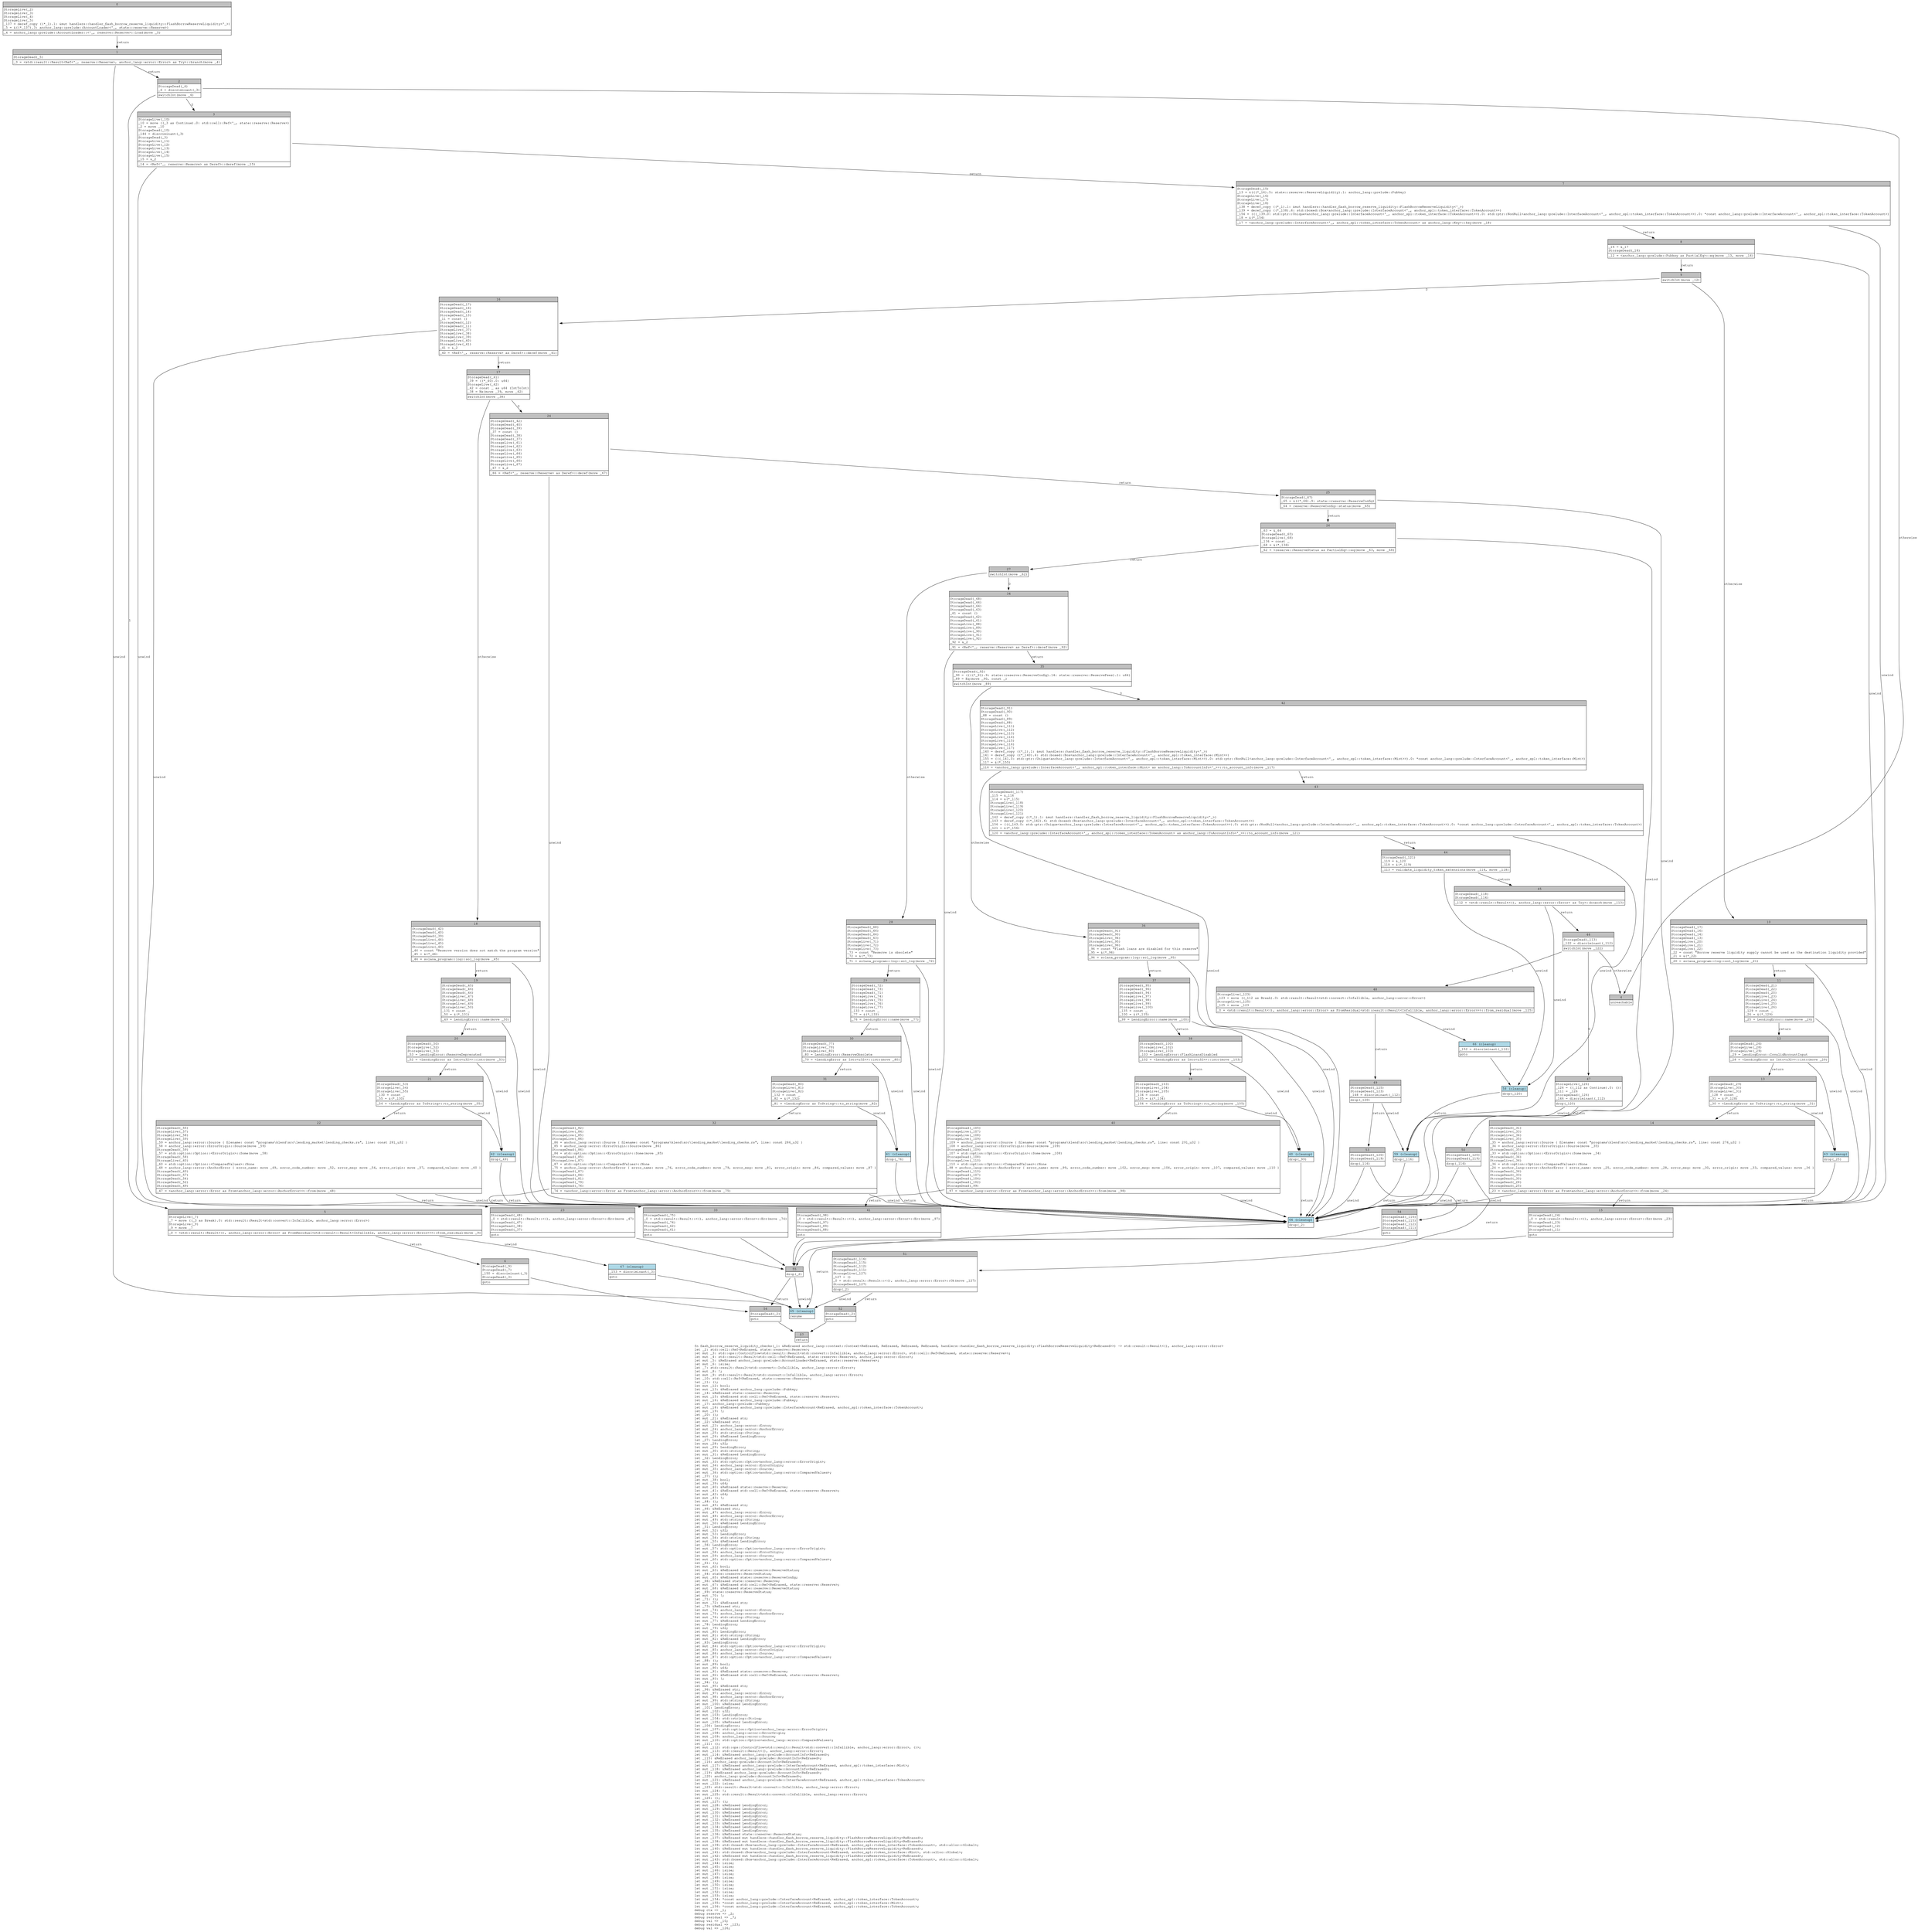 digraph Mir_0_1187 {
    graph [fontname="Courier, monospace"];
    node [fontname="Courier, monospace"];
    edge [fontname="Courier, monospace"];
    label=<fn flash_borrow_reserve_liquidity_checks(_1: &amp;ReErased anchor_lang::context::Context&lt;ReErased, ReErased, ReErased, ReErased, handlers::handler_flash_borrow_reserve_liquidity::FlashBorrowReserveLiquidity&lt;ReErased&gt;&gt;) -&gt; std::result::Result&lt;(), anchor_lang::error::Error&gt;<br align="left"/>let _2: std::cell::Ref&lt;ReErased, state::reserve::Reserve&gt;;<br align="left"/>let mut _3: std::ops::ControlFlow&lt;std::result::Result&lt;std::convert::Infallible, anchor_lang::error::Error&gt;, std::cell::Ref&lt;ReErased, state::reserve::Reserve&gt;&gt;;<br align="left"/>let mut _4: std::result::Result&lt;std::cell::Ref&lt;ReErased, state::reserve::Reserve&gt;, anchor_lang::error::Error&gt;;<br align="left"/>let mut _5: &amp;ReErased anchor_lang::prelude::AccountLoader&lt;ReErased, state::reserve::Reserve&gt;;<br align="left"/>let mut _6: isize;<br align="left"/>let _7: std::result::Result&lt;std::convert::Infallible, anchor_lang::error::Error&gt;;<br align="left"/>let mut _8: !;<br align="left"/>let mut _9: std::result::Result&lt;std::convert::Infallible, anchor_lang::error::Error&gt;;<br align="left"/>let _10: std::cell::Ref&lt;ReErased, state::reserve::Reserve&gt;;<br align="left"/>let _11: ();<br align="left"/>let mut _12: bool;<br align="left"/>let mut _13: &amp;ReErased anchor_lang::prelude::Pubkey;<br align="left"/>let _14: &amp;ReErased state::reserve::Reserve;<br align="left"/>let mut _15: &amp;ReErased std::cell::Ref&lt;ReErased, state::reserve::Reserve&gt;;<br align="left"/>let mut _16: &amp;ReErased anchor_lang::prelude::Pubkey;<br align="left"/>let _17: anchor_lang::prelude::Pubkey;<br align="left"/>let mut _18: &amp;ReErased anchor_lang::prelude::InterfaceAccount&lt;ReErased, anchor_spl::token_interface::TokenAccount&gt;;<br align="left"/>let mut _19: !;<br align="left"/>let _20: ();<br align="left"/>let mut _21: &amp;ReErased str;<br align="left"/>let _22: &amp;ReErased str;<br align="left"/>let mut _23: anchor_lang::error::Error;<br align="left"/>let mut _24: anchor_lang::error::AnchorError;<br align="left"/>let mut _25: std::string::String;<br align="left"/>let mut _26: &amp;ReErased LendingError;<br align="left"/>let _27: LendingError;<br align="left"/>let mut _28: u32;<br align="left"/>let mut _29: LendingError;<br align="left"/>let mut _30: std::string::String;<br align="left"/>let mut _31: &amp;ReErased LendingError;<br align="left"/>let _32: LendingError;<br align="left"/>let mut _33: std::option::Option&lt;anchor_lang::error::ErrorOrigin&gt;;<br align="left"/>let mut _34: anchor_lang::error::ErrorOrigin;<br align="left"/>let mut _35: anchor_lang::error::Source;<br align="left"/>let mut _36: std::option::Option&lt;anchor_lang::error::ComparedValues&gt;;<br align="left"/>let _37: ();<br align="left"/>let mut _38: bool;<br align="left"/>let mut _39: u64;<br align="left"/>let mut _40: &amp;ReErased state::reserve::Reserve;<br align="left"/>let mut _41: &amp;ReErased std::cell::Ref&lt;ReErased, state::reserve::Reserve&gt;;<br align="left"/>let mut _42: u64;<br align="left"/>let mut _43: !;<br align="left"/>let _44: ();<br align="left"/>let mut _45: &amp;ReErased str;<br align="left"/>let _46: &amp;ReErased str;<br align="left"/>let mut _47: anchor_lang::error::Error;<br align="left"/>let mut _48: anchor_lang::error::AnchorError;<br align="left"/>let mut _49: std::string::String;<br align="left"/>let mut _50: &amp;ReErased LendingError;<br align="left"/>let _51: LendingError;<br align="left"/>let mut _52: u32;<br align="left"/>let mut _53: LendingError;<br align="left"/>let mut _54: std::string::String;<br align="left"/>let mut _55: &amp;ReErased LendingError;<br align="left"/>let _56: LendingError;<br align="left"/>let mut _57: std::option::Option&lt;anchor_lang::error::ErrorOrigin&gt;;<br align="left"/>let mut _58: anchor_lang::error::ErrorOrigin;<br align="left"/>let mut _59: anchor_lang::error::Source;<br align="left"/>let mut _60: std::option::Option&lt;anchor_lang::error::ComparedValues&gt;;<br align="left"/>let _61: ();<br align="left"/>let mut _62: bool;<br align="left"/>let mut _63: &amp;ReErased state::reserve::ReserveStatus;<br align="left"/>let _64: state::reserve::ReserveStatus;<br align="left"/>let mut _65: &amp;ReErased state::reserve::ReserveConfig;<br align="left"/>let _66: &amp;ReErased state::reserve::Reserve;<br align="left"/>let mut _67: &amp;ReErased std::cell::Ref&lt;ReErased, state::reserve::Reserve&gt;;<br align="left"/>let mut _68: &amp;ReErased state::reserve::ReserveStatus;<br align="left"/>let _69: state::reserve::ReserveStatus;<br align="left"/>let mut _70: !;<br align="left"/>let _71: ();<br align="left"/>let mut _72: &amp;ReErased str;<br align="left"/>let _73: &amp;ReErased str;<br align="left"/>let mut _74: anchor_lang::error::Error;<br align="left"/>let mut _75: anchor_lang::error::AnchorError;<br align="left"/>let mut _76: std::string::String;<br align="left"/>let mut _77: &amp;ReErased LendingError;<br align="left"/>let _78: LendingError;<br align="left"/>let mut _79: u32;<br align="left"/>let mut _80: LendingError;<br align="left"/>let mut _81: std::string::String;<br align="left"/>let mut _82: &amp;ReErased LendingError;<br align="left"/>let _83: LendingError;<br align="left"/>let mut _84: std::option::Option&lt;anchor_lang::error::ErrorOrigin&gt;;<br align="left"/>let mut _85: anchor_lang::error::ErrorOrigin;<br align="left"/>let mut _86: anchor_lang::error::Source;<br align="left"/>let mut _87: std::option::Option&lt;anchor_lang::error::ComparedValues&gt;;<br align="left"/>let _88: ();<br align="left"/>let mut _89: bool;<br align="left"/>let mut _90: u64;<br align="left"/>let mut _91: &amp;ReErased state::reserve::Reserve;<br align="left"/>let mut _92: &amp;ReErased std::cell::Ref&lt;ReErased, state::reserve::Reserve&gt;;<br align="left"/>let mut _93: !;<br align="left"/>let _94: ();<br align="left"/>let mut _95: &amp;ReErased str;<br align="left"/>let _96: &amp;ReErased str;<br align="left"/>let mut _97: anchor_lang::error::Error;<br align="left"/>let mut _98: anchor_lang::error::AnchorError;<br align="left"/>let mut _99: std::string::String;<br align="left"/>let mut _100: &amp;ReErased LendingError;<br align="left"/>let _101: LendingError;<br align="left"/>let mut _102: u32;<br align="left"/>let mut _103: LendingError;<br align="left"/>let mut _104: std::string::String;<br align="left"/>let mut _105: &amp;ReErased LendingError;<br align="left"/>let _106: LendingError;<br align="left"/>let mut _107: std::option::Option&lt;anchor_lang::error::ErrorOrigin&gt;;<br align="left"/>let mut _108: anchor_lang::error::ErrorOrigin;<br align="left"/>let mut _109: anchor_lang::error::Source;<br align="left"/>let mut _110: std::option::Option&lt;anchor_lang::error::ComparedValues&gt;;<br align="left"/>let _111: ();<br align="left"/>let mut _112: std::ops::ControlFlow&lt;std::result::Result&lt;std::convert::Infallible, anchor_lang::error::Error&gt;, ()&gt;;<br align="left"/>let mut _113: std::result::Result&lt;(), anchor_lang::error::Error&gt;;<br align="left"/>let mut _114: &amp;ReErased anchor_lang::prelude::AccountInfo&lt;ReErased&gt;;<br align="left"/>let _115: &amp;ReErased anchor_lang::prelude::AccountInfo&lt;ReErased&gt;;<br align="left"/>let _116: anchor_lang::prelude::AccountInfo&lt;ReErased&gt;;<br align="left"/>let mut _117: &amp;ReErased anchor_lang::prelude::InterfaceAccount&lt;ReErased, anchor_spl::token_interface::Mint&gt;;<br align="left"/>let mut _118: &amp;ReErased anchor_lang::prelude::AccountInfo&lt;ReErased&gt;;<br align="left"/>let _119: &amp;ReErased anchor_lang::prelude::AccountInfo&lt;ReErased&gt;;<br align="left"/>let _120: anchor_lang::prelude::AccountInfo&lt;ReErased&gt;;<br align="left"/>let mut _121: &amp;ReErased anchor_lang::prelude::InterfaceAccount&lt;ReErased, anchor_spl::token_interface::TokenAccount&gt;;<br align="left"/>let mut _122: isize;<br align="left"/>let _123: std::result::Result&lt;std::convert::Infallible, anchor_lang::error::Error&gt;;<br align="left"/>let mut _124: !;<br align="left"/>let mut _125: std::result::Result&lt;std::convert::Infallible, anchor_lang::error::Error&gt;;<br align="left"/>let _126: ();<br align="left"/>let mut _127: ();<br align="left"/>let mut _128: &amp;ReErased LendingError;<br align="left"/>let mut _129: &amp;ReErased LendingError;<br align="left"/>let mut _130: &amp;ReErased LendingError;<br align="left"/>let mut _131: &amp;ReErased LendingError;<br align="left"/>let mut _132: &amp;ReErased LendingError;<br align="left"/>let mut _133: &amp;ReErased LendingError;<br align="left"/>let mut _134: &amp;ReErased LendingError;<br align="left"/>let mut _135: &amp;ReErased LendingError;<br align="left"/>let mut _136: &amp;ReErased state::reserve::ReserveStatus;<br align="left"/>let mut _137: &amp;ReErased mut handlers::handler_flash_borrow_reserve_liquidity::FlashBorrowReserveLiquidity&lt;ReErased&gt;;<br align="left"/>let mut _138: &amp;ReErased mut handlers::handler_flash_borrow_reserve_liquidity::FlashBorrowReserveLiquidity&lt;ReErased&gt;;<br align="left"/>let mut _139: std::boxed::Box&lt;anchor_lang::prelude::InterfaceAccount&lt;ReErased, anchor_spl::token_interface::TokenAccount&gt;, std::alloc::Global&gt;;<br align="left"/>let mut _140: &amp;ReErased mut handlers::handler_flash_borrow_reserve_liquidity::FlashBorrowReserveLiquidity&lt;ReErased&gt;;<br align="left"/>let mut _141: std::boxed::Box&lt;anchor_lang::prelude::InterfaceAccount&lt;ReErased, anchor_spl::token_interface::Mint&gt;, std::alloc::Global&gt;;<br align="left"/>let mut _142: &amp;ReErased mut handlers::handler_flash_borrow_reserve_liquidity::FlashBorrowReserveLiquidity&lt;ReErased&gt;;<br align="left"/>let mut _143: std::boxed::Box&lt;anchor_lang::prelude::InterfaceAccount&lt;ReErased, anchor_spl::token_interface::TokenAccount&gt;, std::alloc::Global&gt;;<br align="left"/>let mut _144: isize;<br align="left"/>let mut _145: isize;<br align="left"/>let mut _146: isize;<br align="left"/>let mut _147: isize;<br align="left"/>let mut _148: isize;<br align="left"/>let mut _149: isize;<br align="left"/>let mut _150: isize;<br align="left"/>let mut _151: isize;<br align="left"/>let mut _152: isize;<br align="left"/>let mut _153: isize;<br align="left"/>let mut _154: *const anchor_lang::prelude::InterfaceAccount&lt;ReErased, anchor_spl::token_interface::TokenAccount&gt;;<br align="left"/>let mut _155: *const anchor_lang::prelude::InterfaceAccount&lt;ReErased, anchor_spl::token_interface::Mint&gt;;<br align="left"/>let mut _156: *const anchor_lang::prelude::InterfaceAccount&lt;ReErased, anchor_spl::token_interface::TokenAccount&gt;;<br align="left"/>debug ctx =&gt; _1;<br align="left"/>debug reserve =&gt; _2;<br align="left"/>debug residual =&gt; _7;<br align="left"/>debug val =&gt; _10;<br align="left"/>debug residual =&gt; _123;<br align="left"/>debug val =&gt; _126;<br align="left"/>>;
    bb0__0_1187 [shape="none", label=<<table border="0" cellborder="1" cellspacing="0"><tr><td bgcolor="gray" align="center" colspan="1">0</td></tr><tr><td align="left" balign="left">StorageLive(_2)<br/>StorageLive(_3)<br/>StorageLive(_4)<br/>StorageLive(_5)<br/>_137 = deref_copy ((*_1).1: &amp;mut handlers::handler_flash_borrow_reserve_liquidity::FlashBorrowReserveLiquidity&lt;'_&gt;)<br/>_5 = &amp;((*_137).3: anchor_lang::prelude::AccountLoader&lt;'_, state::reserve::Reserve&gt;)<br/></td></tr><tr><td align="left">_4 = anchor_lang::prelude::AccountLoader::&lt;'_, reserve::Reserve&gt;::load(move _5)</td></tr></table>>];
    bb1__0_1187 [shape="none", label=<<table border="0" cellborder="1" cellspacing="0"><tr><td bgcolor="gray" align="center" colspan="1">1</td></tr><tr><td align="left" balign="left">StorageDead(_5)<br/></td></tr><tr><td align="left">_3 = &lt;std::result::Result&lt;Ref&lt;'_, reserve::Reserve&gt;, anchor_lang::error::Error&gt; as Try&gt;::branch(move _4)</td></tr></table>>];
    bb2__0_1187 [shape="none", label=<<table border="0" cellborder="1" cellspacing="0"><tr><td bgcolor="gray" align="center" colspan="1">2</td></tr><tr><td align="left" balign="left">StorageDead(_4)<br/>_6 = discriminant(_3)<br/></td></tr><tr><td align="left">switchInt(move _6)</td></tr></table>>];
    bb3__0_1187 [shape="none", label=<<table border="0" cellborder="1" cellspacing="0"><tr><td bgcolor="gray" align="center" colspan="1">3</td></tr><tr><td align="left" balign="left">StorageLive(_10)<br/>_10 = move ((_3 as Continue).0: std::cell::Ref&lt;'_, state::reserve::Reserve&gt;)<br/>_2 = move _10<br/>StorageDead(_10)<br/>_144 = discriminant(_3)<br/>StorageDead(_3)<br/>StorageLive(_11)<br/>StorageLive(_12)<br/>StorageLive(_13)<br/>StorageLive(_14)<br/>StorageLive(_15)<br/>_15 = &amp;_2<br/></td></tr><tr><td align="left">_14 = &lt;Ref&lt;'_, reserve::Reserve&gt; as Deref&gt;::deref(move _15)</td></tr></table>>];
    bb4__0_1187 [shape="none", label=<<table border="0" cellborder="1" cellspacing="0"><tr><td bgcolor="gray" align="center" colspan="1">4</td></tr><tr><td align="left">unreachable</td></tr></table>>];
    bb5__0_1187 [shape="none", label=<<table border="0" cellborder="1" cellspacing="0"><tr><td bgcolor="gray" align="center" colspan="1">5</td></tr><tr><td align="left" balign="left">StorageLive(_7)<br/>_7 = move ((_3 as Break).0: std::result::Result&lt;std::convert::Infallible, anchor_lang::error::Error&gt;)<br/>StorageLive(_9)<br/>_9 = move _7<br/></td></tr><tr><td align="left">_0 = &lt;std::result::Result&lt;(), anchor_lang::error::Error&gt; as FromResidual&lt;std::result::Result&lt;Infallible, anchor_lang::error::Error&gt;&gt;&gt;::from_residual(move _9)</td></tr></table>>];
    bb6__0_1187 [shape="none", label=<<table border="0" cellborder="1" cellspacing="0"><tr><td bgcolor="gray" align="center" colspan="1">6</td></tr><tr><td align="left" balign="left">StorageDead(_9)<br/>StorageDead(_7)<br/>_150 = discriminant(_3)<br/>StorageDead(_3)<br/></td></tr><tr><td align="left">goto</td></tr></table>>];
    bb7__0_1187 [shape="none", label=<<table border="0" cellborder="1" cellspacing="0"><tr><td bgcolor="gray" align="center" colspan="1">7</td></tr><tr><td align="left" balign="left">StorageDead(_15)<br/>_13 = &amp;(((*_14).5: state::reserve::ReserveLiquidity).1: anchor_lang::prelude::Pubkey)<br/>StorageLive(_16)<br/>StorageLive(_17)<br/>StorageLive(_18)<br/>_138 = deref_copy ((*_1).1: &amp;mut handlers::handler_flash_borrow_reserve_liquidity::FlashBorrowReserveLiquidity&lt;'_&gt;)<br/>_139 = deref_copy ((*_138).6: std::boxed::Box&lt;anchor_lang::prelude::InterfaceAccount&lt;'_, anchor_spl::token_interface::TokenAccount&gt;&gt;)<br/>_154 = (((_139.0: std::ptr::Unique&lt;anchor_lang::prelude::InterfaceAccount&lt;'_, anchor_spl::token_interface::TokenAccount&gt;&gt;).0: std::ptr::NonNull&lt;anchor_lang::prelude::InterfaceAccount&lt;'_, anchor_spl::token_interface::TokenAccount&gt;&gt;).0: *const anchor_lang::prelude::InterfaceAccount&lt;'_, anchor_spl::token_interface::TokenAccount&gt;)<br/>_18 = &amp;(*_154)<br/></td></tr><tr><td align="left">_17 = &lt;anchor_lang::prelude::InterfaceAccount&lt;'_, anchor_spl::token_interface::TokenAccount&gt; as anchor_lang::Key&gt;::key(move _18)</td></tr></table>>];
    bb8__0_1187 [shape="none", label=<<table border="0" cellborder="1" cellspacing="0"><tr><td bgcolor="gray" align="center" colspan="1">8</td></tr><tr><td align="left" balign="left">_16 = &amp;_17<br/>StorageDead(_18)<br/></td></tr><tr><td align="left">_12 = &lt;anchor_lang::prelude::Pubkey as PartialEq&gt;::eq(move _13, move _16)</td></tr></table>>];
    bb9__0_1187 [shape="none", label=<<table border="0" cellborder="1" cellspacing="0"><tr><td bgcolor="gray" align="center" colspan="1">9</td></tr><tr><td align="left">switchInt(move _12)</td></tr></table>>];
    bb10__0_1187 [shape="none", label=<<table border="0" cellborder="1" cellspacing="0"><tr><td bgcolor="gray" align="center" colspan="1">10</td></tr><tr><td align="left" balign="left">StorageDead(_17)<br/>StorageDead(_16)<br/>StorageDead(_14)<br/>StorageDead(_13)<br/>StorageLive(_20)<br/>StorageLive(_21)<br/>StorageLive(_22)<br/>_22 = const &quot;Borrow reserve liquidity supply cannot be used as the destination liquidity provided&quot;<br/>_21 = &amp;(*_22)<br/></td></tr><tr><td align="left">_20 = solana_program::log::sol_log(move _21)</td></tr></table>>];
    bb11__0_1187 [shape="none", label=<<table border="0" cellborder="1" cellspacing="0"><tr><td bgcolor="gray" align="center" colspan="1">11</td></tr><tr><td align="left" balign="left">StorageDead(_21)<br/>StorageDead(_22)<br/>StorageDead(_20)<br/>StorageLive(_23)<br/>StorageLive(_24)<br/>StorageLive(_25)<br/>StorageLive(_26)<br/>_129 = const _<br/>_26 = &amp;(*_129)<br/></td></tr><tr><td align="left">_25 = LendingError::name(move _26)</td></tr></table>>];
    bb12__0_1187 [shape="none", label=<<table border="0" cellborder="1" cellspacing="0"><tr><td bgcolor="gray" align="center" colspan="1">12</td></tr><tr><td align="left" balign="left">StorageDead(_26)<br/>StorageLive(_28)<br/>StorageLive(_29)<br/>_29 = LendingError::InvalidAccountInput<br/></td></tr><tr><td align="left">_28 = &lt;LendingError as Into&lt;u32&gt;&gt;::into(move _29)</td></tr></table>>];
    bb13__0_1187 [shape="none", label=<<table border="0" cellborder="1" cellspacing="0"><tr><td bgcolor="gray" align="center" colspan="1">13</td></tr><tr><td align="left" balign="left">StorageDead(_29)<br/>StorageLive(_30)<br/>StorageLive(_31)<br/>_128 = const _<br/>_31 = &amp;(*_128)<br/></td></tr><tr><td align="left">_30 = &lt;LendingError as ToString&gt;::to_string(move _31)</td></tr></table>>];
    bb14__0_1187 [shape="none", label=<<table border="0" cellborder="1" cellspacing="0"><tr><td bgcolor="gray" align="center" colspan="1">14</td></tr><tr><td align="left" balign="left">StorageDead(_31)<br/>StorageLive(_33)<br/>StorageLive(_34)<br/>StorageLive(_35)<br/>_35 = anchor_lang::error::Source { filename: const &quot;programs\\klend\\src\\lending_market\\lending_checks.rs&quot;, line: const 276_u32 }<br/>_34 = anchor_lang::error::ErrorOrigin::Source(move _35)<br/>StorageDead(_35)<br/>_33 = std::option::Option::&lt;ErrorOrigin&gt;::Some(move _34)<br/>StorageDead(_34)<br/>StorageLive(_36)<br/>_36 = std::option::Option::&lt;ComparedValues&gt;::None<br/>_24 = anchor_lang::error::AnchorError { error_name: move _25, error_code_number: move _28, error_msg: move _30, error_origin: move _33, compared_values: move _36 }<br/>StorageDead(_36)<br/>StorageDead(_33)<br/>StorageDead(_30)<br/>StorageDead(_28)<br/>StorageDead(_25)<br/></td></tr><tr><td align="left">_23 = &lt;anchor_lang::error::Error as From&lt;anchor_lang::error::AnchorError&gt;&gt;::from(move _24)</td></tr></table>>];
    bb15__0_1187 [shape="none", label=<<table border="0" cellborder="1" cellspacing="0"><tr><td bgcolor="gray" align="center" colspan="1">15</td></tr><tr><td align="left" balign="left">StorageDead(_24)<br/>_0 = std::result::Result::&lt;(), anchor_lang::error::Error&gt;::Err(move _23)<br/>StorageDead(_23)<br/>StorageDead(_12)<br/>StorageDead(_11)<br/></td></tr><tr><td align="left">goto</td></tr></table>>];
    bb16__0_1187 [shape="none", label=<<table border="0" cellborder="1" cellspacing="0"><tr><td bgcolor="gray" align="center" colspan="1">16</td></tr><tr><td align="left" balign="left">StorageDead(_17)<br/>StorageDead(_16)<br/>StorageDead(_14)<br/>StorageDead(_13)<br/>_11 = const ()<br/>StorageDead(_12)<br/>StorageDead(_11)<br/>StorageLive(_37)<br/>StorageLive(_38)<br/>StorageLive(_39)<br/>StorageLive(_40)<br/>StorageLive(_41)<br/>_41 = &amp;_2<br/></td></tr><tr><td align="left">_40 = &lt;Ref&lt;'_, reserve::Reserve&gt; as Deref&gt;::deref(move _41)</td></tr></table>>];
    bb17__0_1187 [shape="none", label=<<table border="0" cellborder="1" cellspacing="0"><tr><td bgcolor="gray" align="center" colspan="1">17</td></tr><tr><td align="left" balign="left">StorageDead(_41)<br/>_39 = ((*_40).0: u64)<br/>StorageLive(_42)<br/>_42 = const _ as u64 (IntToInt)<br/>_38 = Ne(move _39, move _42)<br/></td></tr><tr><td align="left">switchInt(move _38)</td></tr></table>>];
    bb18__0_1187 [shape="none", label=<<table border="0" cellborder="1" cellspacing="0"><tr><td bgcolor="gray" align="center" colspan="1">18</td></tr><tr><td align="left" balign="left">StorageDead(_42)<br/>StorageDead(_40)<br/>StorageDead(_39)<br/>StorageLive(_44)<br/>StorageLive(_45)<br/>StorageLive(_46)<br/>_46 = const &quot;Reserve version does not match the program version&quot;<br/>_45 = &amp;(*_46)<br/></td></tr><tr><td align="left">_44 = solana_program::log::sol_log(move _45)</td></tr></table>>];
    bb19__0_1187 [shape="none", label=<<table border="0" cellborder="1" cellspacing="0"><tr><td bgcolor="gray" align="center" colspan="1">19</td></tr><tr><td align="left" balign="left">StorageDead(_45)<br/>StorageDead(_46)<br/>StorageDead(_44)<br/>StorageLive(_47)<br/>StorageLive(_48)<br/>StorageLive(_49)<br/>StorageLive(_50)<br/>_131 = const _<br/>_50 = &amp;(*_131)<br/></td></tr><tr><td align="left">_49 = LendingError::name(move _50)</td></tr></table>>];
    bb20__0_1187 [shape="none", label=<<table border="0" cellborder="1" cellspacing="0"><tr><td bgcolor="gray" align="center" colspan="1">20</td></tr><tr><td align="left" balign="left">StorageDead(_50)<br/>StorageLive(_52)<br/>StorageLive(_53)<br/>_53 = LendingError::ReserveDeprecated<br/></td></tr><tr><td align="left">_52 = &lt;LendingError as Into&lt;u32&gt;&gt;::into(move _53)</td></tr></table>>];
    bb21__0_1187 [shape="none", label=<<table border="0" cellborder="1" cellspacing="0"><tr><td bgcolor="gray" align="center" colspan="1">21</td></tr><tr><td align="left" balign="left">StorageDead(_53)<br/>StorageLive(_54)<br/>StorageLive(_55)<br/>_130 = const _<br/>_55 = &amp;(*_130)<br/></td></tr><tr><td align="left">_54 = &lt;LendingError as ToString&gt;::to_string(move _55)</td></tr></table>>];
    bb22__0_1187 [shape="none", label=<<table border="0" cellborder="1" cellspacing="0"><tr><td bgcolor="gray" align="center" colspan="1">22</td></tr><tr><td align="left" balign="left">StorageDead(_55)<br/>StorageLive(_57)<br/>StorageLive(_58)<br/>StorageLive(_59)<br/>_59 = anchor_lang::error::Source { filename: const &quot;programs\\klend\\src\\lending_market\\lending_checks.rs&quot;, line: const 281_u32 }<br/>_58 = anchor_lang::error::ErrorOrigin::Source(move _59)<br/>StorageDead(_59)<br/>_57 = std::option::Option::&lt;ErrorOrigin&gt;::Some(move _58)<br/>StorageDead(_58)<br/>StorageLive(_60)<br/>_60 = std::option::Option::&lt;ComparedValues&gt;::None<br/>_48 = anchor_lang::error::AnchorError { error_name: move _49, error_code_number: move _52, error_msg: move _54, error_origin: move _57, compared_values: move _60 }<br/>StorageDead(_60)<br/>StorageDead(_57)<br/>StorageDead(_54)<br/>StorageDead(_52)<br/>StorageDead(_49)<br/></td></tr><tr><td align="left">_47 = &lt;anchor_lang::error::Error as From&lt;anchor_lang::error::AnchorError&gt;&gt;::from(move _48)</td></tr></table>>];
    bb23__0_1187 [shape="none", label=<<table border="0" cellborder="1" cellspacing="0"><tr><td bgcolor="gray" align="center" colspan="1">23</td></tr><tr><td align="left" balign="left">StorageDead(_48)<br/>_0 = std::result::Result::&lt;(), anchor_lang::error::Error&gt;::Err(move _47)<br/>StorageDead(_47)<br/>StorageDead(_38)<br/>StorageDead(_37)<br/></td></tr><tr><td align="left">goto</td></tr></table>>];
    bb24__0_1187 [shape="none", label=<<table border="0" cellborder="1" cellspacing="0"><tr><td bgcolor="gray" align="center" colspan="1">24</td></tr><tr><td align="left" balign="left">StorageDead(_42)<br/>StorageDead(_40)<br/>StorageDead(_39)<br/>_37 = const ()<br/>StorageDead(_38)<br/>StorageDead(_37)<br/>StorageLive(_61)<br/>StorageLive(_62)<br/>StorageLive(_63)<br/>StorageLive(_64)<br/>StorageLive(_65)<br/>StorageLive(_66)<br/>StorageLive(_67)<br/>_67 = &amp;_2<br/></td></tr><tr><td align="left">_66 = &lt;Ref&lt;'_, reserve::Reserve&gt; as Deref&gt;::deref(move _67)</td></tr></table>>];
    bb25__0_1187 [shape="none", label=<<table border="0" cellborder="1" cellspacing="0"><tr><td bgcolor="gray" align="center" colspan="1">25</td></tr><tr><td align="left" balign="left">StorageDead(_67)<br/>_65 = &amp;((*_66).9: state::reserve::ReserveConfig)<br/></td></tr><tr><td align="left">_64 = reserve::ReserveConfig::status(move _65)</td></tr></table>>];
    bb26__0_1187 [shape="none", label=<<table border="0" cellborder="1" cellspacing="0"><tr><td bgcolor="gray" align="center" colspan="1">26</td></tr><tr><td align="left" balign="left">_63 = &amp;_64<br/>StorageDead(_65)<br/>StorageLive(_68)<br/>_136 = const _<br/>_68 = &amp;(*_136)<br/></td></tr><tr><td align="left">_62 = &lt;reserve::ReserveStatus as PartialEq&gt;::eq(move _63, move _68)</td></tr></table>>];
    bb27__0_1187 [shape="none", label=<<table border="0" cellborder="1" cellspacing="0"><tr><td bgcolor="gray" align="center" colspan="1">27</td></tr><tr><td align="left">switchInt(move _62)</td></tr></table>>];
    bb28__0_1187 [shape="none", label=<<table border="0" cellborder="1" cellspacing="0"><tr><td bgcolor="gray" align="center" colspan="1">28</td></tr><tr><td align="left" balign="left">StorageDead(_68)<br/>StorageDead(_66)<br/>StorageDead(_64)<br/>StorageDead(_63)<br/>StorageLive(_71)<br/>StorageLive(_72)<br/>StorageLive(_73)<br/>_73 = const &quot;Reserve is obsolete&quot;<br/>_72 = &amp;(*_73)<br/></td></tr><tr><td align="left">_71 = solana_program::log::sol_log(move _72)</td></tr></table>>];
    bb29__0_1187 [shape="none", label=<<table border="0" cellborder="1" cellspacing="0"><tr><td bgcolor="gray" align="center" colspan="1">29</td></tr><tr><td align="left" balign="left">StorageDead(_72)<br/>StorageDead(_73)<br/>StorageDead(_71)<br/>StorageLive(_74)<br/>StorageLive(_75)<br/>StorageLive(_76)<br/>StorageLive(_77)<br/>_133 = const _<br/>_77 = &amp;(*_133)<br/></td></tr><tr><td align="left">_76 = LendingError::name(move _77)</td></tr></table>>];
    bb30__0_1187 [shape="none", label=<<table border="0" cellborder="1" cellspacing="0"><tr><td bgcolor="gray" align="center" colspan="1">30</td></tr><tr><td align="left" balign="left">StorageDead(_77)<br/>StorageLive(_79)<br/>StorageLive(_80)<br/>_80 = LendingError::ReserveObsolete<br/></td></tr><tr><td align="left">_79 = &lt;LendingError as Into&lt;u32&gt;&gt;::into(move _80)</td></tr></table>>];
    bb31__0_1187 [shape="none", label=<<table border="0" cellborder="1" cellspacing="0"><tr><td bgcolor="gray" align="center" colspan="1">31</td></tr><tr><td align="left" balign="left">StorageDead(_80)<br/>StorageLive(_81)<br/>StorageLive(_82)<br/>_132 = const _<br/>_82 = &amp;(*_132)<br/></td></tr><tr><td align="left">_81 = &lt;LendingError as ToString&gt;::to_string(move _82)</td></tr></table>>];
    bb32__0_1187 [shape="none", label=<<table border="0" cellborder="1" cellspacing="0"><tr><td bgcolor="gray" align="center" colspan="1">32</td></tr><tr><td align="left" balign="left">StorageDead(_82)<br/>StorageLive(_84)<br/>StorageLive(_85)<br/>StorageLive(_86)<br/>_86 = anchor_lang::error::Source { filename: const &quot;programs\\klend\\src\\lending_market\\lending_checks.rs&quot;, line: const 286_u32 }<br/>_85 = anchor_lang::error::ErrorOrigin::Source(move _86)<br/>StorageDead(_86)<br/>_84 = std::option::Option::&lt;ErrorOrigin&gt;::Some(move _85)<br/>StorageDead(_85)<br/>StorageLive(_87)<br/>_87 = std::option::Option::&lt;ComparedValues&gt;::None<br/>_75 = anchor_lang::error::AnchorError { error_name: move _76, error_code_number: move _79, error_msg: move _81, error_origin: move _84, compared_values: move _87 }<br/>StorageDead(_87)<br/>StorageDead(_84)<br/>StorageDead(_81)<br/>StorageDead(_79)<br/>StorageDead(_76)<br/></td></tr><tr><td align="left">_74 = &lt;anchor_lang::error::Error as From&lt;anchor_lang::error::AnchorError&gt;&gt;::from(move _75)</td></tr></table>>];
    bb33__0_1187 [shape="none", label=<<table border="0" cellborder="1" cellspacing="0"><tr><td bgcolor="gray" align="center" colspan="1">33</td></tr><tr><td align="left" balign="left">StorageDead(_75)<br/>_0 = std::result::Result::&lt;(), anchor_lang::error::Error&gt;::Err(move _74)<br/>StorageDead(_74)<br/>StorageDead(_62)<br/>StorageDead(_61)<br/></td></tr><tr><td align="left">goto</td></tr></table>>];
    bb34__0_1187 [shape="none", label=<<table border="0" cellborder="1" cellspacing="0"><tr><td bgcolor="gray" align="center" colspan="1">34</td></tr><tr><td align="left" balign="left">StorageDead(_68)<br/>StorageDead(_66)<br/>StorageDead(_64)<br/>StorageDead(_63)<br/>_61 = const ()<br/>StorageDead(_62)<br/>StorageDead(_61)<br/>StorageLive(_88)<br/>StorageLive(_89)<br/>StorageLive(_90)<br/>StorageLive(_91)<br/>StorageLive(_92)<br/>_92 = &amp;_2<br/></td></tr><tr><td align="left">_91 = &lt;Ref&lt;'_, reserve::Reserve&gt; as Deref&gt;::deref(move _92)</td></tr></table>>];
    bb35__0_1187 [shape="none", label=<<table border="0" cellborder="1" cellspacing="0"><tr><td bgcolor="gray" align="center" colspan="1">35</td></tr><tr><td align="left" balign="left">StorageDead(_92)<br/>_90 = ((((*_91).9: state::reserve::ReserveConfig).14: state::reserve::ReserveFees).1: u64)<br/>_89 = Eq(move _90, const _)<br/></td></tr><tr><td align="left">switchInt(move _89)</td></tr></table>>];
    bb36__0_1187 [shape="none", label=<<table border="0" cellborder="1" cellspacing="0"><tr><td bgcolor="gray" align="center" colspan="1">36</td></tr><tr><td align="left" balign="left">StorageDead(_91)<br/>StorageDead(_90)<br/>StorageLive(_94)<br/>StorageLive(_95)<br/>StorageLive(_96)<br/>_96 = const &quot;Flash loans are disabled for this reserve&quot;<br/>_95 = &amp;(*_96)<br/></td></tr><tr><td align="left">_94 = solana_program::log::sol_log(move _95)</td></tr></table>>];
    bb37__0_1187 [shape="none", label=<<table border="0" cellborder="1" cellspacing="0"><tr><td bgcolor="gray" align="center" colspan="1">37</td></tr><tr><td align="left" balign="left">StorageDead(_95)<br/>StorageDead(_96)<br/>StorageDead(_94)<br/>StorageLive(_97)<br/>StorageLive(_98)<br/>StorageLive(_99)<br/>StorageLive(_100)<br/>_135 = const _<br/>_100 = &amp;(*_135)<br/></td></tr><tr><td align="left">_99 = LendingError::name(move _100)</td></tr></table>>];
    bb38__0_1187 [shape="none", label=<<table border="0" cellborder="1" cellspacing="0"><tr><td bgcolor="gray" align="center" colspan="1">38</td></tr><tr><td align="left" balign="left">StorageDead(_100)<br/>StorageLive(_102)<br/>StorageLive(_103)<br/>_103 = LendingError::FlashLoansDisabled<br/></td></tr><tr><td align="left">_102 = &lt;LendingError as Into&lt;u32&gt;&gt;::into(move _103)</td></tr></table>>];
    bb39__0_1187 [shape="none", label=<<table border="0" cellborder="1" cellspacing="0"><tr><td bgcolor="gray" align="center" colspan="1">39</td></tr><tr><td align="left" balign="left">StorageDead(_103)<br/>StorageLive(_104)<br/>StorageLive(_105)<br/>_134 = const _<br/>_105 = &amp;(*_134)<br/></td></tr><tr><td align="left">_104 = &lt;LendingError as ToString&gt;::to_string(move _105)</td></tr></table>>];
    bb40__0_1187 [shape="none", label=<<table border="0" cellborder="1" cellspacing="0"><tr><td bgcolor="gray" align="center" colspan="1">40</td></tr><tr><td align="left" balign="left">StorageDead(_105)<br/>StorageLive(_107)<br/>StorageLive(_108)<br/>StorageLive(_109)<br/>_109 = anchor_lang::error::Source { filename: const &quot;programs\\klend\\src\\lending_market\\lending_checks.rs&quot;, line: const 291_u32 }<br/>_108 = anchor_lang::error::ErrorOrigin::Source(move _109)<br/>StorageDead(_109)<br/>_107 = std::option::Option::&lt;ErrorOrigin&gt;::Some(move _108)<br/>StorageDead(_108)<br/>StorageLive(_110)<br/>_110 = std::option::Option::&lt;ComparedValues&gt;::None<br/>_98 = anchor_lang::error::AnchorError { error_name: move _99, error_code_number: move _102, error_msg: move _104, error_origin: move _107, compared_values: move _110 }<br/>StorageDead(_110)<br/>StorageDead(_107)<br/>StorageDead(_104)<br/>StorageDead(_102)<br/>StorageDead(_99)<br/></td></tr><tr><td align="left">_97 = &lt;anchor_lang::error::Error as From&lt;anchor_lang::error::AnchorError&gt;&gt;::from(move _98)</td></tr></table>>];
    bb41__0_1187 [shape="none", label=<<table border="0" cellborder="1" cellspacing="0"><tr><td bgcolor="gray" align="center" colspan="1">41</td></tr><tr><td align="left" balign="left">StorageDead(_98)<br/>_0 = std::result::Result::&lt;(), anchor_lang::error::Error&gt;::Err(move _97)<br/>StorageDead(_97)<br/>StorageDead(_89)<br/>StorageDead(_88)<br/></td></tr><tr><td align="left">goto</td></tr></table>>];
    bb42__0_1187 [shape="none", label=<<table border="0" cellborder="1" cellspacing="0"><tr><td bgcolor="gray" align="center" colspan="1">42</td></tr><tr><td align="left" balign="left">StorageDead(_91)<br/>StorageDead(_90)<br/>_88 = const ()<br/>StorageDead(_89)<br/>StorageDead(_88)<br/>StorageLive(_111)<br/>StorageLive(_112)<br/>StorageLive(_113)<br/>StorageLive(_114)<br/>StorageLive(_115)<br/>StorageLive(_116)<br/>StorageLive(_117)<br/>_140 = deref_copy ((*_1).1: &amp;mut handlers::handler_flash_borrow_reserve_liquidity::FlashBorrowReserveLiquidity&lt;'_&gt;)<br/>_141 = deref_copy ((*_140).4: std::boxed::Box&lt;anchor_lang::prelude::InterfaceAccount&lt;'_, anchor_spl::token_interface::Mint&gt;&gt;)<br/>_155 = (((_141.0: std::ptr::Unique&lt;anchor_lang::prelude::InterfaceAccount&lt;'_, anchor_spl::token_interface::Mint&gt;&gt;).0: std::ptr::NonNull&lt;anchor_lang::prelude::InterfaceAccount&lt;'_, anchor_spl::token_interface::Mint&gt;&gt;).0: *const anchor_lang::prelude::InterfaceAccount&lt;'_, anchor_spl::token_interface::Mint&gt;)<br/>_117 = &amp;(*_155)<br/></td></tr><tr><td align="left">_116 = &lt;anchor_lang::prelude::InterfaceAccount&lt;'_, anchor_spl::token_interface::Mint&gt; as anchor_lang::ToAccountInfo&lt;'_&gt;&gt;::to_account_info(move _117)</td></tr></table>>];
    bb43__0_1187 [shape="none", label=<<table border="0" cellborder="1" cellspacing="0"><tr><td bgcolor="gray" align="center" colspan="1">43</td></tr><tr><td align="left" balign="left">StorageDead(_117)<br/>_115 = &amp;_116<br/>_114 = &amp;(*_115)<br/>StorageLive(_118)<br/>StorageLive(_119)<br/>StorageLive(_120)<br/>StorageLive(_121)<br/>_142 = deref_copy ((*_1).1: &amp;mut handlers::handler_flash_borrow_reserve_liquidity::FlashBorrowReserveLiquidity&lt;'_&gt;)<br/>_143 = deref_copy ((*_142).6: std::boxed::Box&lt;anchor_lang::prelude::InterfaceAccount&lt;'_, anchor_spl::token_interface::TokenAccount&gt;&gt;)<br/>_156 = (((_143.0: std::ptr::Unique&lt;anchor_lang::prelude::InterfaceAccount&lt;'_, anchor_spl::token_interface::TokenAccount&gt;&gt;).0: std::ptr::NonNull&lt;anchor_lang::prelude::InterfaceAccount&lt;'_, anchor_spl::token_interface::TokenAccount&gt;&gt;).0: *const anchor_lang::prelude::InterfaceAccount&lt;'_, anchor_spl::token_interface::TokenAccount&gt;)<br/>_121 = &amp;(*_156)<br/></td></tr><tr><td align="left">_120 = &lt;anchor_lang::prelude::InterfaceAccount&lt;'_, anchor_spl::token_interface::TokenAccount&gt; as anchor_lang::ToAccountInfo&lt;'_&gt;&gt;::to_account_info(move _121)</td></tr></table>>];
    bb44__0_1187 [shape="none", label=<<table border="0" cellborder="1" cellspacing="0"><tr><td bgcolor="gray" align="center" colspan="1">44</td></tr><tr><td align="left" balign="left">StorageDead(_121)<br/>_119 = &amp;_120<br/>_118 = &amp;(*_119)<br/></td></tr><tr><td align="left">_113 = validate_liquidity_token_extensions(move _114, move _118)</td></tr></table>>];
    bb45__0_1187 [shape="none", label=<<table border="0" cellborder="1" cellspacing="0"><tr><td bgcolor="gray" align="center" colspan="1">45</td></tr><tr><td align="left" balign="left">StorageDead(_118)<br/>StorageDead(_114)<br/></td></tr><tr><td align="left">_112 = &lt;std::result::Result&lt;(), anchor_lang::error::Error&gt; as Try&gt;::branch(move _113)</td></tr></table>>];
    bb46__0_1187 [shape="none", label=<<table border="0" cellborder="1" cellspacing="0"><tr><td bgcolor="gray" align="center" colspan="1">46</td></tr><tr><td align="left" balign="left">StorageDead(_113)<br/>_122 = discriminant(_112)<br/></td></tr><tr><td align="left">switchInt(move _122)</td></tr></table>>];
    bb47__0_1187 [shape="none", label=<<table border="0" cellborder="1" cellspacing="0"><tr><td bgcolor="gray" align="center" colspan="1">47</td></tr><tr><td align="left" balign="left">StorageLive(_126)<br/>_126 = ((_112 as Continue).0: ())<br/>_111 = _126<br/>StorageDead(_126)<br/>_146 = discriminant(_112)<br/></td></tr><tr><td align="left">drop(_120)</td></tr></table>>];
    bb48__0_1187 [shape="none", label=<<table border="0" cellborder="1" cellspacing="0"><tr><td bgcolor="gray" align="center" colspan="1">48</td></tr><tr><td align="left" balign="left">StorageLive(_123)<br/>_123 = move ((_112 as Break).0: std::result::Result&lt;std::convert::Infallible, anchor_lang::error::Error&gt;)<br/>StorageLive(_125)<br/>_125 = move _123<br/></td></tr><tr><td align="left">_0 = &lt;std::result::Result&lt;(), anchor_lang::error::Error&gt; as FromResidual&lt;std::result::Result&lt;Infallible, anchor_lang::error::Error&gt;&gt;&gt;::from_residual(move _125)</td></tr></table>>];
    bb49__0_1187 [shape="none", label=<<table border="0" cellborder="1" cellspacing="0"><tr><td bgcolor="gray" align="center" colspan="1">49</td></tr><tr><td align="left" balign="left">StorageDead(_125)<br/>StorageDead(_123)<br/>_148 = discriminant(_112)<br/></td></tr><tr><td align="left">drop(_120)</td></tr></table>>];
    bb50__0_1187 [shape="none", label=<<table border="0" cellborder="1" cellspacing="0"><tr><td bgcolor="gray" align="center" colspan="1">50</td></tr><tr><td align="left" balign="left">StorageDead(_120)<br/>StorageDead(_119)<br/></td></tr><tr><td align="left">drop(_116)</td></tr></table>>];
    bb51__0_1187 [shape="none", label=<<table border="0" cellborder="1" cellspacing="0"><tr><td bgcolor="gray" align="center" colspan="1">51</td></tr><tr><td align="left" balign="left">StorageDead(_116)<br/>StorageDead(_115)<br/>StorageDead(_112)<br/>StorageDead(_111)<br/>StorageLive(_127)<br/>_127 = ()<br/>_0 = std::result::Result::&lt;(), anchor_lang::error::Error&gt;::Ok(move _127)<br/>StorageDead(_127)<br/></td></tr><tr><td align="left">drop(_2)</td></tr></table>>];
    bb52__0_1187 [shape="none", label=<<table border="0" cellborder="1" cellspacing="0"><tr><td bgcolor="gray" align="center" colspan="1">52</td></tr><tr><td align="left" balign="left">StorageDead(_2)<br/></td></tr><tr><td align="left">goto</td></tr></table>>];
    bb53__0_1187 [shape="none", label=<<table border="0" cellborder="1" cellspacing="0"><tr><td bgcolor="gray" align="center" colspan="1">53</td></tr><tr><td align="left" balign="left">StorageDead(_120)<br/>StorageDead(_119)<br/></td></tr><tr><td align="left">drop(_116)</td></tr></table>>];
    bb54__0_1187 [shape="none", label=<<table border="0" cellborder="1" cellspacing="0"><tr><td bgcolor="gray" align="center" colspan="1">54</td></tr><tr><td align="left" balign="left">StorageDead(_116)<br/>StorageDead(_115)<br/>StorageDead(_112)<br/>StorageDead(_111)<br/></td></tr><tr><td align="left">goto</td></tr></table>>];
    bb55__0_1187 [shape="none", label=<<table border="0" cellborder="1" cellspacing="0"><tr><td bgcolor="gray" align="center" colspan="1">55</td></tr><tr><td align="left">drop(_2)</td></tr></table>>];
    bb56__0_1187 [shape="none", label=<<table border="0" cellborder="1" cellspacing="0"><tr><td bgcolor="gray" align="center" colspan="1">56</td></tr><tr><td align="left" balign="left">StorageDead(_2)<br/></td></tr><tr><td align="left">goto</td></tr></table>>];
    bb57__0_1187 [shape="none", label=<<table border="0" cellborder="1" cellspacing="0"><tr><td bgcolor="gray" align="center" colspan="1">57</td></tr><tr><td align="left">return</td></tr></table>>];
    bb58__0_1187 [shape="none", label=<<table border="0" cellborder="1" cellspacing="0"><tr><td bgcolor="lightblue" align="center" colspan="1">58 (cleanup)</td></tr><tr><td align="left">drop(_120)</td></tr></table>>];
    bb59__0_1187 [shape="none", label=<<table border="0" cellborder="1" cellspacing="0"><tr><td bgcolor="lightblue" align="center" colspan="1">59 (cleanup)</td></tr><tr><td align="left">drop(_116)</td></tr></table>>];
    bb60__0_1187 [shape="none", label=<<table border="0" cellborder="1" cellspacing="0"><tr><td bgcolor="lightblue" align="center" colspan="1">60 (cleanup)</td></tr><tr><td align="left">drop(_99)</td></tr></table>>];
    bb61__0_1187 [shape="none", label=<<table border="0" cellborder="1" cellspacing="0"><tr><td bgcolor="lightblue" align="center" colspan="1">61 (cleanup)</td></tr><tr><td align="left">drop(_76)</td></tr></table>>];
    bb62__0_1187 [shape="none", label=<<table border="0" cellborder="1" cellspacing="0"><tr><td bgcolor="lightblue" align="center" colspan="1">62 (cleanup)</td></tr><tr><td align="left">drop(_49)</td></tr></table>>];
    bb63__0_1187 [shape="none", label=<<table border="0" cellborder="1" cellspacing="0"><tr><td bgcolor="lightblue" align="center" colspan="1">63 (cleanup)</td></tr><tr><td align="left">drop(_25)</td></tr></table>>];
    bb64__0_1187 [shape="none", label=<<table border="0" cellborder="1" cellspacing="0"><tr><td bgcolor="lightblue" align="center" colspan="1">64 (cleanup)</td></tr><tr><td align="left">drop(_2)</td></tr></table>>];
    bb65__0_1187 [shape="none", label=<<table border="0" cellborder="1" cellspacing="0"><tr><td bgcolor="lightblue" align="center" colspan="1">65 (cleanup)</td></tr><tr><td align="left">resume</td></tr></table>>];
    bb66__0_1187 [shape="none", label=<<table border="0" cellborder="1" cellspacing="0"><tr><td bgcolor="lightblue" align="center" colspan="1">66 (cleanup)</td></tr><tr><td align="left" balign="left">_152 = discriminant(_112)<br/></td></tr><tr><td align="left">goto</td></tr></table>>];
    bb67__0_1187 [shape="none", label=<<table border="0" cellborder="1" cellspacing="0"><tr><td bgcolor="lightblue" align="center" colspan="1">67 (cleanup)</td></tr><tr><td align="left" balign="left">_153 = discriminant(_3)<br/></td></tr><tr><td align="left">goto</td></tr></table>>];
    bb0__0_1187 -> bb1__0_1187 [label="return"];
    bb1__0_1187 -> bb2__0_1187 [label="return"];
    bb1__0_1187 -> bb65__0_1187 [label="unwind"];
    bb2__0_1187 -> bb3__0_1187 [label="0"];
    bb2__0_1187 -> bb5__0_1187 [label="1"];
    bb2__0_1187 -> bb4__0_1187 [label="otherwise"];
    bb3__0_1187 -> bb7__0_1187 [label="return"];
    bb3__0_1187 -> bb64__0_1187 [label="unwind"];
    bb5__0_1187 -> bb6__0_1187 [label="return"];
    bb5__0_1187 -> bb67__0_1187 [label="unwind"];
    bb6__0_1187 -> bb56__0_1187 [label=""];
    bb7__0_1187 -> bb8__0_1187 [label="return"];
    bb7__0_1187 -> bb64__0_1187 [label="unwind"];
    bb8__0_1187 -> bb9__0_1187 [label="return"];
    bb8__0_1187 -> bb64__0_1187 [label="unwind"];
    bb9__0_1187 -> bb16__0_1187 [label="0"];
    bb9__0_1187 -> bb10__0_1187 [label="otherwise"];
    bb10__0_1187 -> bb11__0_1187 [label="return"];
    bb10__0_1187 -> bb64__0_1187 [label="unwind"];
    bb11__0_1187 -> bb12__0_1187 [label="return"];
    bb11__0_1187 -> bb64__0_1187 [label="unwind"];
    bb12__0_1187 -> bb13__0_1187 [label="return"];
    bb12__0_1187 -> bb63__0_1187 [label="unwind"];
    bb13__0_1187 -> bb14__0_1187 [label="return"];
    bb13__0_1187 -> bb63__0_1187 [label="unwind"];
    bb14__0_1187 -> bb15__0_1187 [label="return"];
    bb14__0_1187 -> bb64__0_1187 [label="unwind"];
    bb15__0_1187 -> bb55__0_1187 [label=""];
    bb16__0_1187 -> bb17__0_1187 [label="return"];
    bb16__0_1187 -> bb64__0_1187 [label="unwind"];
    bb17__0_1187 -> bb24__0_1187 [label="0"];
    bb17__0_1187 -> bb18__0_1187 [label="otherwise"];
    bb18__0_1187 -> bb19__0_1187 [label="return"];
    bb18__0_1187 -> bb64__0_1187 [label="unwind"];
    bb19__0_1187 -> bb20__0_1187 [label="return"];
    bb19__0_1187 -> bb64__0_1187 [label="unwind"];
    bb20__0_1187 -> bb21__0_1187 [label="return"];
    bb20__0_1187 -> bb62__0_1187 [label="unwind"];
    bb21__0_1187 -> bb22__0_1187 [label="return"];
    bb21__0_1187 -> bb62__0_1187 [label="unwind"];
    bb22__0_1187 -> bb23__0_1187 [label="return"];
    bb22__0_1187 -> bb64__0_1187 [label="unwind"];
    bb23__0_1187 -> bb55__0_1187 [label=""];
    bb24__0_1187 -> bb25__0_1187 [label="return"];
    bb24__0_1187 -> bb64__0_1187 [label="unwind"];
    bb25__0_1187 -> bb26__0_1187 [label="return"];
    bb25__0_1187 -> bb64__0_1187 [label="unwind"];
    bb26__0_1187 -> bb27__0_1187 [label="return"];
    bb26__0_1187 -> bb64__0_1187 [label="unwind"];
    bb27__0_1187 -> bb34__0_1187 [label="0"];
    bb27__0_1187 -> bb28__0_1187 [label="otherwise"];
    bb28__0_1187 -> bb29__0_1187 [label="return"];
    bb28__0_1187 -> bb64__0_1187 [label="unwind"];
    bb29__0_1187 -> bb30__0_1187 [label="return"];
    bb29__0_1187 -> bb64__0_1187 [label="unwind"];
    bb30__0_1187 -> bb31__0_1187 [label="return"];
    bb30__0_1187 -> bb61__0_1187 [label="unwind"];
    bb31__0_1187 -> bb32__0_1187 [label="return"];
    bb31__0_1187 -> bb61__0_1187 [label="unwind"];
    bb32__0_1187 -> bb33__0_1187 [label="return"];
    bb32__0_1187 -> bb64__0_1187 [label="unwind"];
    bb33__0_1187 -> bb55__0_1187 [label=""];
    bb34__0_1187 -> bb35__0_1187 [label="return"];
    bb34__0_1187 -> bb64__0_1187 [label="unwind"];
    bb35__0_1187 -> bb42__0_1187 [label="0"];
    bb35__0_1187 -> bb36__0_1187 [label="otherwise"];
    bb36__0_1187 -> bb37__0_1187 [label="return"];
    bb36__0_1187 -> bb64__0_1187 [label="unwind"];
    bb37__0_1187 -> bb38__0_1187 [label="return"];
    bb37__0_1187 -> bb64__0_1187 [label="unwind"];
    bb38__0_1187 -> bb39__0_1187 [label="return"];
    bb38__0_1187 -> bb60__0_1187 [label="unwind"];
    bb39__0_1187 -> bb40__0_1187 [label="return"];
    bb39__0_1187 -> bb60__0_1187 [label="unwind"];
    bb40__0_1187 -> bb41__0_1187 [label="return"];
    bb40__0_1187 -> bb64__0_1187 [label="unwind"];
    bb41__0_1187 -> bb55__0_1187 [label=""];
    bb42__0_1187 -> bb43__0_1187 [label="return"];
    bb42__0_1187 -> bb64__0_1187 [label="unwind"];
    bb43__0_1187 -> bb44__0_1187 [label="return"];
    bb43__0_1187 -> bb59__0_1187 [label="unwind"];
    bb44__0_1187 -> bb45__0_1187 [label="return"];
    bb44__0_1187 -> bb58__0_1187 [label="unwind"];
    bb45__0_1187 -> bb46__0_1187 [label="return"];
    bb45__0_1187 -> bb58__0_1187 [label="unwind"];
    bb46__0_1187 -> bb47__0_1187 [label="0"];
    bb46__0_1187 -> bb48__0_1187 [label="1"];
    bb46__0_1187 -> bb4__0_1187 [label="otherwise"];
    bb47__0_1187 -> bb50__0_1187 [label="return"];
    bb47__0_1187 -> bb59__0_1187 [label="unwind"];
    bb48__0_1187 -> bb49__0_1187 [label="return"];
    bb48__0_1187 -> bb66__0_1187 [label="unwind"];
    bb49__0_1187 -> bb53__0_1187 [label="return"];
    bb49__0_1187 -> bb59__0_1187 [label="unwind"];
    bb50__0_1187 -> bb51__0_1187 [label="return"];
    bb50__0_1187 -> bb64__0_1187 [label="unwind"];
    bb51__0_1187 -> bb52__0_1187 [label="return"];
    bb51__0_1187 -> bb65__0_1187 [label="unwind"];
    bb52__0_1187 -> bb57__0_1187 [label=""];
    bb53__0_1187 -> bb54__0_1187 [label="return"];
    bb53__0_1187 -> bb64__0_1187 [label="unwind"];
    bb54__0_1187 -> bb55__0_1187 [label=""];
    bb55__0_1187 -> bb56__0_1187 [label="return"];
    bb55__0_1187 -> bb65__0_1187 [label="unwind"];
    bb56__0_1187 -> bb57__0_1187 [label=""];
    bb58__0_1187 -> bb59__0_1187 [label="return"];
    bb59__0_1187 -> bb64__0_1187 [label="return"];
    bb60__0_1187 -> bb64__0_1187 [label="return"];
    bb61__0_1187 -> bb64__0_1187 [label="return"];
    bb62__0_1187 -> bb64__0_1187 [label="return"];
    bb63__0_1187 -> bb64__0_1187 [label="return"];
    bb64__0_1187 -> bb65__0_1187 [label="return"];
    bb66__0_1187 -> bb58__0_1187 [label=""];
    bb67__0_1187 -> bb65__0_1187 [label=""];
}

